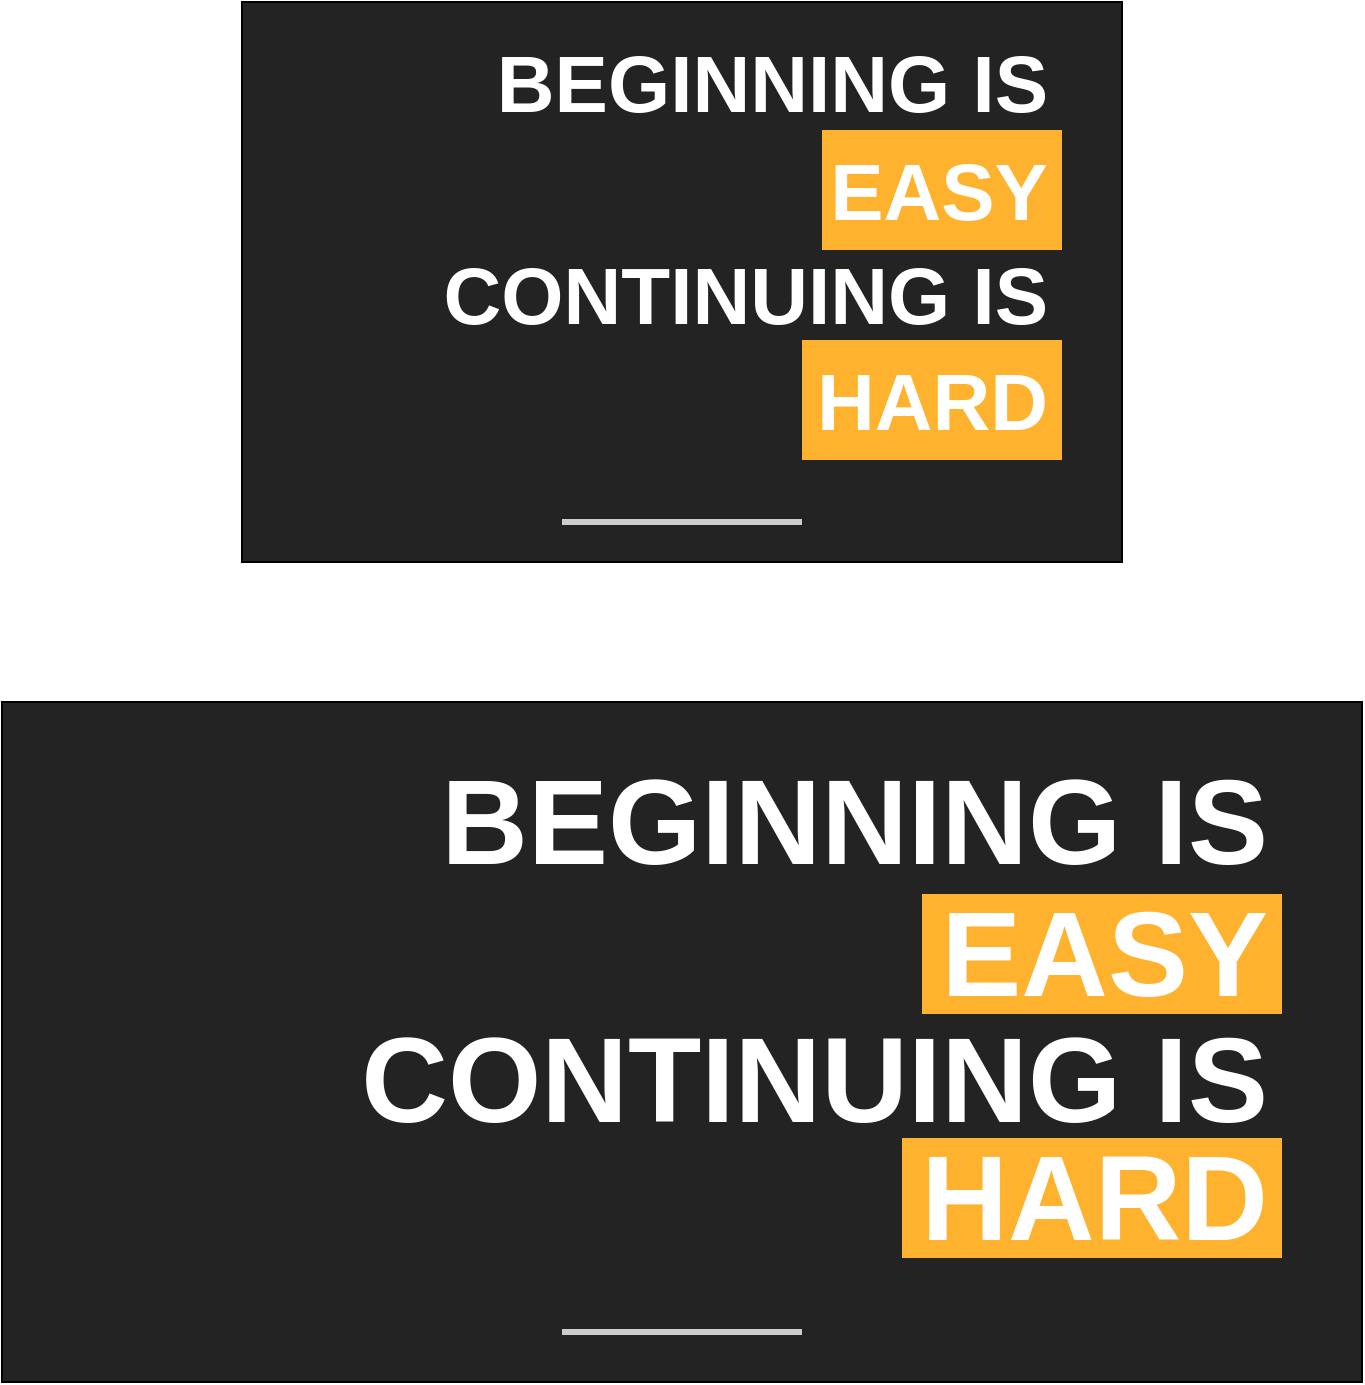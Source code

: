 <mxfile version="15.3.8" type="device"><diagram id="nmep-E-Dgz5dZ7I5TXW9" name="Page-1"><mxGraphModel dx="1426" dy="741" grid="1" gridSize="10" guides="1" tooltips="1" connect="1" arrows="1" fold="1" page="1" pageScale="1" pageWidth="850" pageHeight="1100" math="0" shadow="0"><root><mxCell id="0"/><mxCell id="1" parent="0"/><mxCell id="um1Q36NXWCU9jo-wmDj7-2" value="" style="rounded=0;whiteSpace=wrap;html=1;fillColor=#232323;" vertex="1" parent="1"><mxGeometry x="110" y="400" width="680" height="340" as="geometry"/></mxCell><mxCell id="um1Q36NXWCU9jo-wmDj7-3" value="&lt;font style=&quot;font-size: 60px;&quot;&gt;BEGINNING IS&lt;br style=&quot;font-size: 60px;&quot;&gt;&lt;/font&gt;" style="text;html=1;strokeColor=none;fillColor=none;align=right;verticalAlign=middle;whiteSpace=wrap;rounded=0;fontStyle=1;fontColor=#FFFFFF;spacingRight=5;fontSize=60;" vertex="1" parent="1"><mxGeometry x="310" y="430" width="440" height="60" as="geometry"/></mxCell><mxCell id="um1Q36NXWCU9jo-wmDj7-7" value="&lt;font style=&quot;font-size: 60px;&quot;&gt;EASY&lt;br style=&quot;font-size: 60px;&quot;&gt;&lt;/font&gt;" style="text;html=1;strokeColor=none;fillColor=#ffb22e;align=right;verticalAlign=middle;whiteSpace=wrap;rounded=0;fontStyle=1;fontColor=#FFFFFF;spacingRight=5;fontSize=60;" vertex="1" parent="1"><mxGeometry x="570" y="496" width="180" height="60" as="geometry"/></mxCell><mxCell id="um1Q36NXWCU9jo-wmDj7-8" value="&lt;font style=&quot;font-size: 60px;&quot;&gt;CONTINUING IS&lt;br style=&quot;font-size: 60px;&quot;&gt;&lt;/font&gt;" style="text;html=1;strokeColor=none;fillColor=none;align=right;verticalAlign=middle;whiteSpace=wrap;rounded=0;fontStyle=1;fontColor=#FFFFFF;spacingRight=5;fontSize=60;" vertex="1" parent="1"><mxGeometry x="180" y="559" width="570" height="60" as="geometry"/></mxCell><mxCell id="um1Q36NXWCU9jo-wmDj7-9" value="&lt;font style=&quot;font-size: 60px;&quot;&gt;HARD&lt;br style=&quot;font-size: 60px;&quot;&gt;&lt;/font&gt;" style="text;html=1;strokeColor=none;fillColor=#ffb22e;align=right;verticalAlign=middle;whiteSpace=wrap;rounded=0;fontStyle=1;fontColor=#FFFFFF;spacingRight=5;fontSize=60;" vertex="1" parent="1"><mxGeometry x="560" y="618" width="190" height="60" as="geometry"/></mxCell><mxCell id="um1Q36NXWCU9jo-wmDj7-11" value="" style="endArrow=none;html=1;fontColor=#FFFFFF;fillColor=#d5e8d4;strokeColor=#CCCCCC;strokeWidth=3;" edge="1" parent="1"><mxGeometry width="50" height="50" relative="1" as="geometry"><mxPoint x="390" y="715" as="sourcePoint"/><mxPoint x="510" y="715" as="targetPoint"/></mxGeometry></mxCell><mxCell id="um1Q36NXWCU9jo-wmDj7-12" value="" style="rounded=0;whiteSpace=wrap;html=1;fillColor=#232323;" vertex="1" parent="1"><mxGeometry x="230" y="50" width="440" height="280" as="geometry"/></mxCell><mxCell id="um1Q36NXWCU9jo-wmDj7-13" value="&lt;font style=&quot;font-size: 40px&quot;&gt;BEGINNING IS&lt;br&gt;&lt;/font&gt;" style="text;html=1;strokeColor=none;fillColor=none;align=right;verticalAlign=middle;whiteSpace=wrap;rounded=0;fontStyle=1;fontColor=#FFFFFF;spacingRight=5;" vertex="1" parent="1"><mxGeometry x="200" y="60" width="440" height="60" as="geometry"/></mxCell><mxCell id="um1Q36NXWCU9jo-wmDj7-14" value="&lt;font style=&quot;font-size: 40px&quot;&gt;EASY&lt;br&gt;&lt;/font&gt;" style="text;html=1;strokeColor=none;fillColor=#ffb22e;align=right;verticalAlign=middle;whiteSpace=wrap;rounded=0;fontStyle=1;fontColor=#FFFFFF;spacingRight=5;" vertex="1" parent="1"><mxGeometry x="520" y="114" width="120" height="60" as="geometry"/></mxCell><mxCell id="um1Q36NXWCU9jo-wmDj7-15" value="&lt;font style=&quot;font-size: 40px&quot;&gt;CONTINUING IS&lt;br&gt;&lt;/font&gt;" style="text;html=1;strokeColor=none;fillColor=none;align=right;verticalAlign=middle;whiteSpace=wrap;rounded=0;fontStyle=1;fontColor=#FFFFFF;spacingRight=5;" vertex="1" parent="1"><mxGeometry x="200" y="166" width="440" height="60" as="geometry"/></mxCell><mxCell id="um1Q36NXWCU9jo-wmDj7-16" value="&lt;font style=&quot;font-size: 40px&quot;&gt;HARD&lt;br&gt;&lt;/font&gt;" style="text;html=1;strokeColor=none;fillColor=#ffb22e;align=right;verticalAlign=middle;whiteSpace=wrap;rounded=0;fontStyle=1;fontColor=#FFFFFF;spacingRight=5;" vertex="1" parent="1"><mxGeometry x="510" y="219" width="130" height="60" as="geometry"/></mxCell><mxCell id="um1Q36NXWCU9jo-wmDj7-17" value="" style="endArrow=none;html=1;fontColor=#FFFFFF;fillColor=#d5e8d4;strokeColor=#CCCCCC;strokeWidth=3;" edge="1" parent="1"><mxGeometry width="50" height="50" relative="1" as="geometry"><mxPoint x="390" y="310" as="sourcePoint"/><mxPoint x="510" y="310" as="targetPoint"/></mxGeometry></mxCell></root></mxGraphModel></diagram></mxfile>